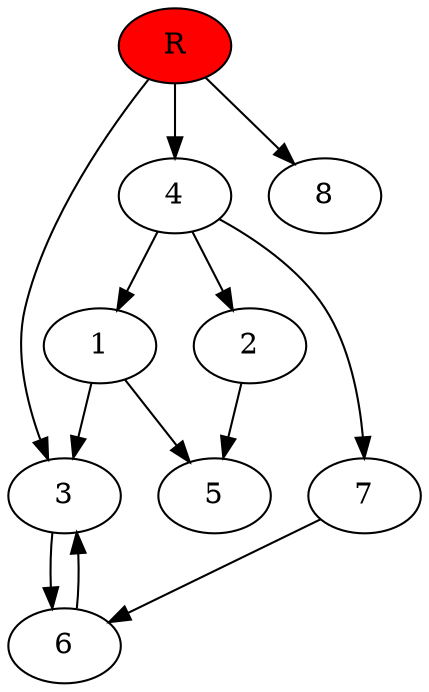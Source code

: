 digraph prb18726 {
	1
	2
	3
	4
	5
	6
	7
	8
	R [fillcolor="#ff0000" style=filled]
	1 -> 3
	1 -> 5
	2 -> 5
	3 -> 6
	4 -> 1
	4 -> 2
	4 -> 7
	6 -> 3
	7 -> 6
	R -> 3
	R -> 4
	R -> 8
}
